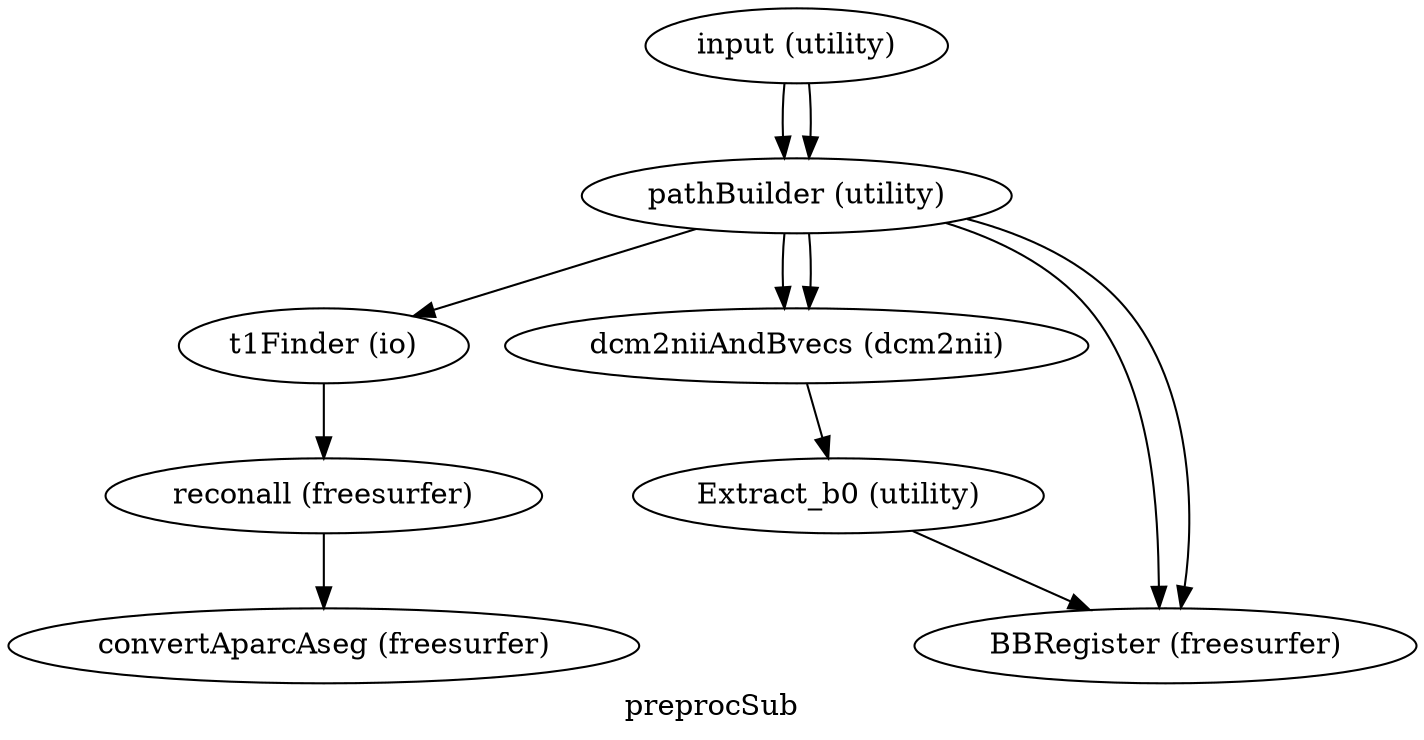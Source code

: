 digraph preprocSub{
  label="preprocSub";
  preprocSub_input[label="input (utility)"];
  preprocSub_pathBuilder[label="pathBuilder (utility)"];
  preprocSub_t1Finder[label="t1Finder (io)"];
  preprocSub_reconall[label="reconall (freesurfer)"];
  preprocSub_convertAparcAseg[label="convertAparcAseg (freesurfer)"];
  preprocSub_dcm2niiAndBvecs[label="dcm2niiAndBvecs (dcm2nii)"];
  preprocSub_Extract_b0[label="Extract_b0 (utility)"];
  preprocSub_BBRegister[label="BBRegister (freesurfer)"];
  preprocSub_input -> preprocSub_pathBuilder;
  preprocSub_input -> preprocSub_pathBuilder;
  preprocSub_pathBuilder -> preprocSub_BBRegister;
  preprocSub_pathBuilder -> preprocSub_BBRegister;
  preprocSub_pathBuilder -> preprocSub_t1Finder;
  preprocSub_pathBuilder -> preprocSub_dcm2niiAndBvecs;
  preprocSub_pathBuilder -> preprocSub_dcm2niiAndBvecs;
  preprocSub_t1Finder -> preprocSub_reconall;
  preprocSub_reconall -> preprocSub_convertAparcAseg;
  preprocSub_dcm2niiAndBvecs -> preprocSub_Extract_b0;
  preprocSub_Extract_b0 -> preprocSub_BBRegister;
}